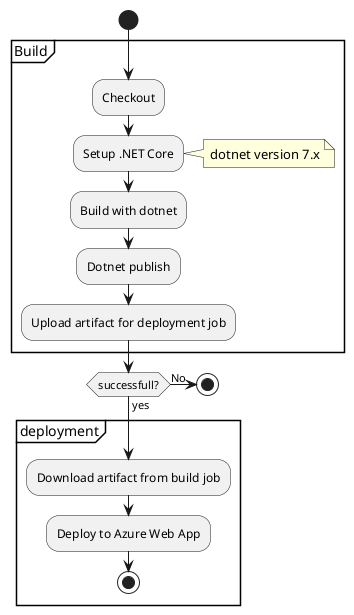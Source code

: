 @startuml BuildAndDeploy
start
group Build
    :Checkout;
    :Setup .NET Core;
    note right: dotnet version 7.x
    :Build with dotnet;
    :Dotnet publish;
    :Upload artifact for deployment job;
end group
if (successfull?) then (No)
    stop
else (yes)
group deployment
    :Download artifact from build job;
    :Deploy to Azure Web App;
stop
@enduml